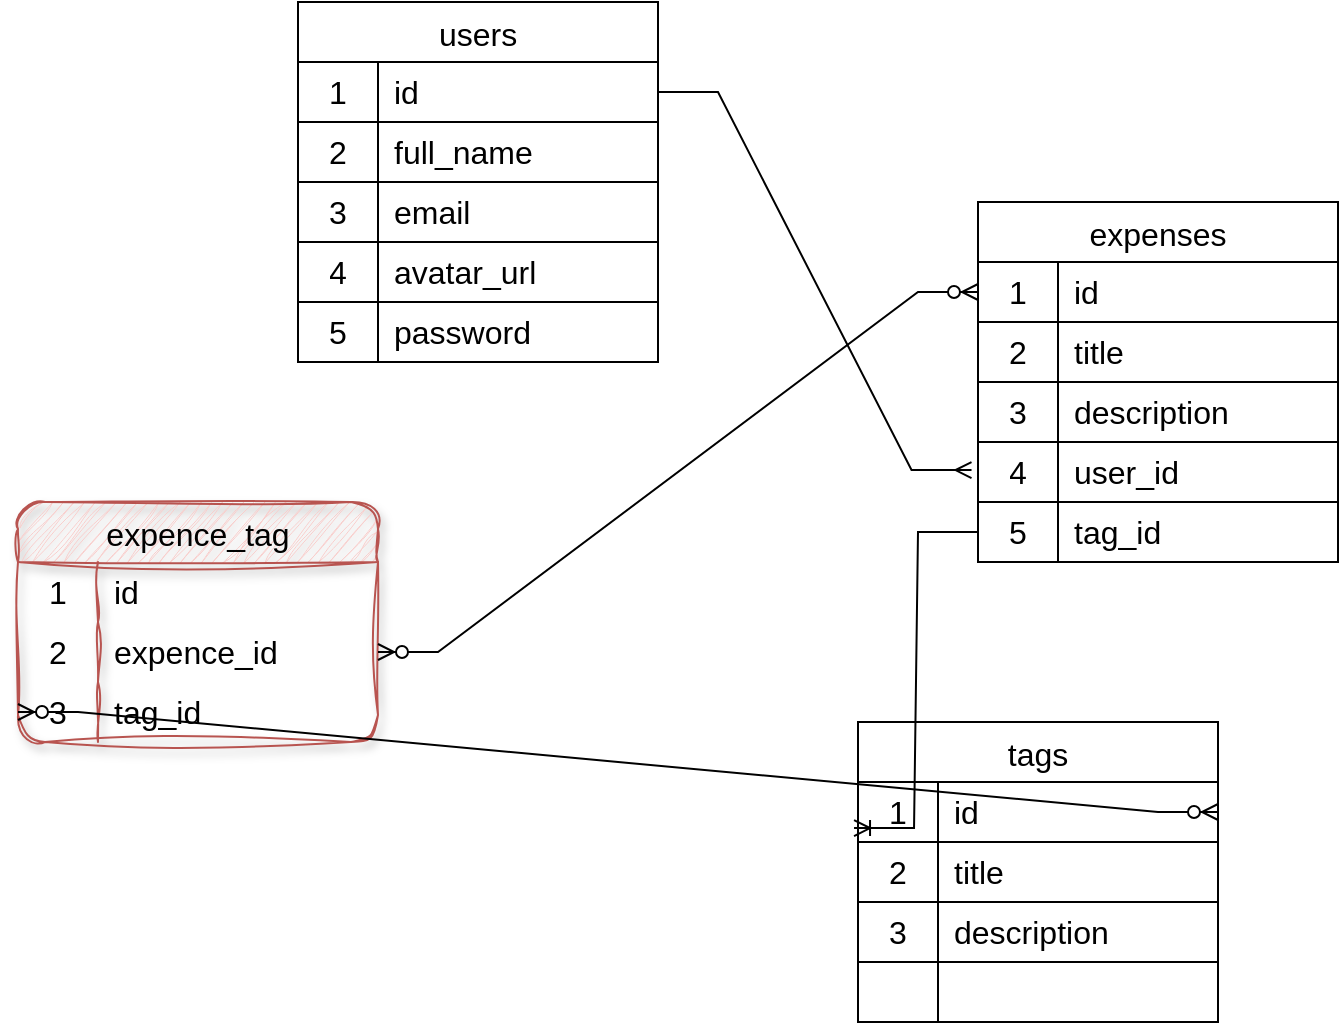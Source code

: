 <mxfile version="24.7.10">
  <diagram name="Страница — 1" id="hWBQ8hO-kv4F2aybysdH">
    <mxGraphModel dx="832" dy="508" grid="1" gridSize="10" guides="1" tooltips="1" connect="1" arrows="1" fold="1" page="1" pageScale="1" pageWidth="827" pageHeight="1169" math="0" shadow="0">
      <root>
        <mxCell id="0" />
        <mxCell id="1" parent="0" />
        <mxCell id="51NfgYZ-qd4-voQ9J5C7-1" value="users" style="shape=table;startSize=30;container=1;collapsible=0;childLayout=tableLayout;fixedRows=0;rowLines=1;fontStyle=0;strokeColor=default;fontSize=16;columnLines=1;resizeLast=0;resizeLastRow=0;swimlaneHead=1;" parent="1" vertex="1">
          <mxGeometry x="280" y="160" width="180" height="180" as="geometry" />
        </mxCell>
        <mxCell id="51NfgYZ-qd4-voQ9J5C7-2" value="" style="shape=tableRow;horizontal=0;startSize=0;swimlaneHead=0;swimlaneBody=0;top=0;left=0;bottom=0;right=0;collapsible=0;dropTarget=0;fillColor=none;points=[[0,0.5],[1,0.5]];portConstraint=eastwest;strokeColor=inherit;fontSize=16;" parent="51NfgYZ-qd4-voQ9J5C7-1" vertex="1">
          <mxGeometry y="30" width="180" height="30" as="geometry" />
        </mxCell>
        <mxCell id="51NfgYZ-qd4-voQ9J5C7-3" value="1" style="shape=partialRectangle;html=1;whiteSpace=wrap;connectable=0;fillColor=none;top=0;left=0;bottom=0;right=0;overflow=hidden;pointerEvents=1;strokeColor=inherit;fontSize=16;" parent="51NfgYZ-qd4-voQ9J5C7-2" vertex="1">
          <mxGeometry width="40" height="30" as="geometry">
            <mxRectangle width="40" height="30" as="alternateBounds" />
          </mxGeometry>
        </mxCell>
        <mxCell id="51NfgYZ-qd4-voQ9J5C7-4" value="id" style="shape=partialRectangle;html=1;whiteSpace=wrap;connectable=0;fillColor=none;top=0;left=0;bottom=0;right=0;align=left;spacingLeft=6;overflow=hidden;strokeColor=inherit;fontSize=16;" parent="51NfgYZ-qd4-voQ9J5C7-2" vertex="1">
          <mxGeometry x="40" width="140" height="30" as="geometry">
            <mxRectangle width="140" height="30" as="alternateBounds" />
          </mxGeometry>
        </mxCell>
        <mxCell id="51NfgYZ-qd4-voQ9J5C7-5" value="" style="shape=tableRow;horizontal=0;startSize=0;swimlaneHead=0;swimlaneBody=0;top=0;left=0;bottom=0;right=0;collapsible=0;dropTarget=0;fillColor=none;points=[[0,0.5],[1,0.5]];portConstraint=eastwest;strokeColor=inherit;fontSize=16;" parent="51NfgYZ-qd4-voQ9J5C7-1" vertex="1">
          <mxGeometry y="60" width="180" height="30" as="geometry" />
        </mxCell>
        <mxCell id="51NfgYZ-qd4-voQ9J5C7-6" value="2" style="shape=partialRectangle;html=1;whiteSpace=wrap;connectable=0;fillColor=none;top=0;left=0;bottom=0;right=0;overflow=hidden;strokeColor=inherit;fontSize=16;" parent="51NfgYZ-qd4-voQ9J5C7-5" vertex="1">
          <mxGeometry width="40" height="30" as="geometry">
            <mxRectangle width="40" height="30" as="alternateBounds" />
          </mxGeometry>
        </mxCell>
        <mxCell id="51NfgYZ-qd4-voQ9J5C7-7" value="full_name" style="shape=partialRectangle;html=1;whiteSpace=wrap;connectable=0;fillColor=none;top=0;left=0;bottom=0;right=0;align=left;spacingLeft=6;overflow=hidden;strokeColor=inherit;fontSize=16;" parent="51NfgYZ-qd4-voQ9J5C7-5" vertex="1">
          <mxGeometry x="40" width="140" height="30" as="geometry">
            <mxRectangle width="140" height="30" as="alternateBounds" />
          </mxGeometry>
        </mxCell>
        <mxCell id="51NfgYZ-qd4-voQ9J5C7-8" value="" style="shape=tableRow;horizontal=0;startSize=0;swimlaneHead=0;swimlaneBody=0;top=0;left=0;bottom=0;right=0;collapsible=0;dropTarget=0;fillColor=none;points=[[0,0.5],[1,0.5]];portConstraint=eastwest;strokeColor=inherit;fontSize=16;" parent="51NfgYZ-qd4-voQ9J5C7-1" vertex="1">
          <mxGeometry y="90" width="180" height="30" as="geometry" />
        </mxCell>
        <mxCell id="51NfgYZ-qd4-voQ9J5C7-9" value="3" style="shape=partialRectangle;html=1;whiteSpace=wrap;connectable=0;fillColor=none;top=0;left=0;bottom=0;right=0;overflow=hidden;strokeColor=inherit;fontSize=16;" parent="51NfgYZ-qd4-voQ9J5C7-8" vertex="1">
          <mxGeometry width="40" height="30" as="geometry">
            <mxRectangle width="40" height="30" as="alternateBounds" />
          </mxGeometry>
        </mxCell>
        <mxCell id="51NfgYZ-qd4-voQ9J5C7-10" value="email" style="shape=partialRectangle;html=1;whiteSpace=wrap;connectable=0;fillColor=none;top=0;left=0;bottom=0;right=0;align=left;spacingLeft=6;overflow=hidden;strokeColor=inherit;fontSize=16;" parent="51NfgYZ-qd4-voQ9J5C7-8" vertex="1">
          <mxGeometry x="40" width="140" height="30" as="geometry">
            <mxRectangle width="140" height="30" as="alternateBounds" />
          </mxGeometry>
        </mxCell>
        <mxCell id="51NfgYZ-qd4-voQ9J5C7-55" value="" style="shape=tableRow;horizontal=0;startSize=0;swimlaneHead=0;swimlaneBody=0;top=0;left=0;bottom=0;right=0;collapsible=0;dropTarget=0;fillColor=none;points=[[0,0.5],[1,0.5]];portConstraint=eastwest;strokeColor=inherit;fontSize=16;" parent="51NfgYZ-qd4-voQ9J5C7-1" vertex="1">
          <mxGeometry y="120" width="180" height="30" as="geometry" />
        </mxCell>
        <mxCell id="51NfgYZ-qd4-voQ9J5C7-56" value="4" style="shape=partialRectangle;html=1;whiteSpace=wrap;connectable=0;fillColor=none;top=0;left=0;bottom=0;right=0;overflow=hidden;strokeColor=inherit;fontSize=16;" parent="51NfgYZ-qd4-voQ9J5C7-55" vertex="1">
          <mxGeometry width="40" height="30" as="geometry">
            <mxRectangle width="40" height="30" as="alternateBounds" />
          </mxGeometry>
        </mxCell>
        <mxCell id="51NfgYZ-qd4-voQ9J5C7-57" value="avatar_url" style="shape=partialRectangle;html=1;whiteSpace=wrap;connectable=0;fillColor=none;top=0;left=0;bottom=0;right=0;align=left;spacingLeft=6;overflow=hidden;strokeColor=inherit;fontSize=16;" parent="51NfgYZ-qd4-voQ9J5C7-55" vertex="1">
          <mxGeometry x="40" width="140" height="30" as="geometry">
            <mxRectangle width="140" height="30" as="alternateBounds" />
          </mxGeometry>
        </mxCell>
        <mxCell id="CVPqR7CQVFGad6L4QKtn-14" value="" style="shape=tableRow;horizontal=0;startSize=0;swimlaneHead=0;swimlaneBody=0;top=0;left=0;bottom=0;right=0;collapsible=0;dropTarget=0;fillColor=none;points=[[0,0.5],[1,0.5]];portConstraint=eastwest;strokeColor=inherit;fontSize=16;" parent="51NfgYZ-qd4-voQ9J5C7-1" vertex="1">
          <mxGeometry y="150" width="180" height="30" as="geometry" />
        </mxCell>
        <mxCell id="CVPqR7CQVFGad6L4QKtn-15" value="5" style="shape=partialRectangle;html=1;whiteSpace=wrap;connectable=0;fillColor=none;top=0;left=0;bottom=0;right=0;overflow=hidden;strokeColor=inherit;fontSize=16;" parent="CVPqR7CQVFGad6L4QKtn-14" vertex="1">
          <mxGeometry width="40" height="30" as="geometry">
            <mxRectangle width="40" height="30" as="alternateBounds" />
          </mxGeometry>
        </mxCell>
        <mxCell id="CVPqR7CQVFGad6L4QKtn-16" value="password" style="shape=partialRectangle;html=1;whiteSpace=wrap;connectable=0;fillColor=none;top=0;left=0;bottom=0;right=0;align=left;spacingLeft=6;overflow=hidden;strokeColor=inherit;fontSize=16;" parent="CVPqR7CQVFGad6L4QKtn-14" vertex="1">
          <mxGeometry x="40" width="140" height="30" as="geometry">
            <mxRectangle width="140" height="30" as="alternateBounds" />
          </mxGeometry>
        </mxCell>
        <mxCell id="51NfgYZ-qd4-voQ9J5C7-58" value="expenses" style="shape=table;startSize=30;container=1;collapsible=0;childLayout=tableLayout;fixedRows=0;rowLines=1;fontStyle=0;strokeColor=default;fontSize=16;columnLines=1;resizeLast=0;resizeLastRow=0;swimlaneHead=1;" parent="1" vertex="1">
          <mxGeometry x="620" y="260" width="180" height="180" as="geometry" />
        </mxCell>
        <mxCell id="51NfgYZ-qd4-voQ9J5C7-59" value="" style="shape=tableRow;horizontal=0;startSize=0;swimlaneHead=0;swimlaneBody=0;top=0;left=0;bottom=0;right=0;collapsible=0;dropTarget=0;fillColor=none;points=[[0,0.5],[1,0.5]];portConstraint=eastwest;strokeColor=inherit;fontSize=16;" parent="51NfgYZ-qd4-voQ9J5C7-58" vertex="1">
          <mxGeometry y="30" width="180" height="30" as="geometry" />
        </mxCell>
        <mxCell id="51NfgYZ-qd4-voQ9J5C7-60" value="1" style="shape=partialRectangle;html=1;whiteSpace=wrap;connectable=0;fillColor=none;top=0;left=0;bottom=0;right=0;overflow=hidden;pointerEvents=1;strokeColor=inherit;fontSize=16;" parent="51NfgYZ-qd4-voQ9J5C7-59" vertex="1">
          <mxGeometry width="40" height="30" as="geometry">
            <mxRectangle width="40" height="30" as="alternateBounds" />
          </mxGeometry>
        </mxCell>
        <mxCell id="51NfgYZ-qd4-voQ9J5C7-61" value="id" style="shape=partialRectangle;html=1;whiteSpace=wrap;connectable=0;fillColor=none;top=0;left=0;bottom=0;right=0;align=left;spacingLeft=6;overflow=hidden;strokeColor=inherit;fontSize=16;" parent="51NfgYZ-qd4-voQ9J5C7-59" vertex="1">
          <mxGeometry x="40" width="140" height="30" as="geometry">
            <mxRectangle width="140" height="30" as="alternateBounds" />
          </mxGeometry>
        </mxCell>
        <mxCell id="51NfgYZ-qd4-voQ9J5C7-62" value="" style="shape=tableRow;horizontal=0;startSize=0;swimlaneHead=0;swimlaneBody=0;top=0;left=0;bottom=0;right=0;collapsible=0;dropTarget=0;fillColor=none;points=[[0,0.5],[1,0.5]];portConstraint=eastwest;strokeColor=inherit;fontSize=16;" parent="51NfgYZ-qd4-voQ9J5C7-58" vertex="1">
          <mxGeometry y="60" width="180" height="30" as="geometry" />
        </mxCell>
        <mxCell id="51NfgYZ-qd4-voQ9J5C7-63" value="2" style="shape=partialRectangle;html=1;whiteSpace=wrap;connectable=0;fillColor=none;top=0;left=0;bottom=0;right=0;overflow=hidden;strokeColor=inherit;fontSize=16;" parent="51NfgYZ-qd4-voQ9J5C7-62" vertex="1">
          <mxGeometry width="40" height="30" as="geometry">
            <mxRectangle width="40" height="30" as="alternateBounds" />
          </mxGeometry>
        </mxCell>
        <mxCell id="51NfgYZ-qd4-voQ9J5C7-64" value="title" style="shape=partialRectangle;html=1;whiteSpace=wrap;connectable=0;fillColor=none;top=0;left=0;bottom=0;right=0;align=left;spacingLeft=6;overflow=hidden;strokeColor=inherit;fontSize=16;" parent="51NfgYZ-qd4-voQ9J5C7-62" vertex="1">
          <mxGeometry x="40" width="140" height="30" as="geometry">
            <mxRectangle width="140" height="30" as="alternateBounds" />
          </mxGeometry>
        </mxCell>
        <mxCell id="51NfgYZ-qd4-voQ9J5C7-65" value="" style="shape=tableRow;horizontal=0;startSize=0;swimlaneHead=0;swimlaneBody=0;top=0;left=0;bottom=0;right=0;collapsible=0;dropTarget=0;fillColor=none;points=[[0,0.5],[1,0.5]];portConstraint=eastwest;strokeColor=inherit;fontSize=16;" parent="51NfgYZ-qd4-voQ9J5C7-58" vertex="1">
          <mxGeometry y="90" width="180" height="30" as="geometry" />
        </mxCell>
        <mxCell id="51NfgYZ-qd4-voQ9J5C7-66" value="3" style="shape=partialRectangle;html=1;whiteSpace=wrap;connectable=0;fillColor=none;top=0;left=0;bottom=0;right=0;overflow=hidden;strokeColor=inherit;fontSize=16;" parent="51NfgYZ-qd4-voQ9J5C7-65" vertex="1">
          <mxGeometry width="40" height="30" as="geometry">
            <mxRectangle width="40" height="30" as="alternateBounds" />
          </mxGeometry>
        </mxCell>
        <mxCell id="51NfgYZ-qd4-voQ9J5C7-67" value="description" style="shape=partialRectangle;html=1;whiteSpace=wrap;connectable=0;fillColor=none;top=0;left=0;bottom=0;right=0;align=left;spacingLeft=6;overflow=hidden;strokeColor=inherit;fontSize=16;" parent="51NfgYZ-qd4-voQ9J5C7-65" vertex="1">
          <mxGeometry x="40" width="140" height="30" as="geometry">
            <mxRectangle width="140" height="30" as="alternateBounds" />
          </mxGeometry>
        </mxCell>
        <mxCell id="51NfgYZ-qd4-voQ9J5C7-68" value="" style="shape=tableRow;horizontal=0;startSize=0;swimlaneHead=0;swimlaneBody=0;top=0;left=0;bottom=0;right=0;collapsible=0;dropTarget=0;fillColor=none;points=[[0,0.5],[1,0.5]];portConstraint=eastwest;strokeColor=inherit;fontSize=16;" parent="51NfgYZ-qd4-voQ9J5C7-58" vertex="1">
          <mxGeometry y="120" width="180" height="30" as="geometry" />
        </mxCell>
        <mxCell id="51NfgYZ-qd4-voQ9J5C7-69" value="4" style="shape=partialRectangle;html=1;whiteSpace=wrap;connectable=0;fillColor=none;top=0;left=0;bottom=0;right=0;overflow=hidden;strokeColor=inherit;fontSize=16;" parent="51NfgYZ-qd4-voQ9J5C7-68" vertex="1">
          <mxGeometry width="40" height="30" as="geometry">
            <mxRectangle width="40" height="30" as="alternateBounds" />
          </mxGeometry>
        </mxCell>
        <mxCell id="51NfgYZ-qd4-voQ9J5C7-70" value="user_id" style="shape=partialRectangle;html=1;whiteSpace=wrap;connectable=0;fillColor=none;top=0;left=0;bottom=0;right=0;align=left;spacingLeft=6;overflow=hidden;strokeColor=inherit;fontSize=16;" parent="51NfgYZ-qd4-voQ9J5C7-68" vertex="1">
          <mxGeometry x="40" width="140" height="30" as="geometry">
            <mxRectangle width="140" height="30" as="alternateBounds" />
          </mxGeometry>
        </mxCell>
        <mxCell id="RjslPPMc2GsrOrMLhdRQ-1" value="" style="shape=tableRow;horizontal=0;startSize=0;swimlaneHead=0;swimlaneBody=0;top=0;left=0;bottom=0;right=0;collapsible=0;dropTarget=0;fillColor=none;points=[[0,0.5],[1,0.5]];portConstraint=eastwest;strokeColor=inherit;fontSize=16;" vertex="1" parent="51NfgYZ-qd4-voQ9J5C7-58">
          <mxGeometry y="150" width="180" height="30" as="geometry" />
        </mxCell>
        <mxCell id="RjslPPMc2GsrOrMLhdRQ-2" value="5" style="shape=partialRectangle;html=1;whiteSpace=wrap;connectable=0;fillColor=none;top=0;left=0;bottom=0;right=0;overflow=hidden;strokeColor=inherit;fontSize=16;" vertex="1" parent="RjslPPMc2GsrOrMLhdRQ-1">
          <mxGeometry width="40" height="30" as="geometry">
            <mxRectangle width="40" height="30" as="alternateBounds" />
          </mxGeometry>
        </mxCell>
        <mxCell id="RjslPPMc2GsrOrMLhdRQ-3" value="tag_id" style="shape=partialRectangle;html=1;whiteSpace=wrap;connectable=0;fillColor=none;top=0;left=0;bottom=0;right=0;align=left;spacingLeft=6;overflow=hidden;strokeColor=inherit;fontSize=16;" vertex="1" parent="RjslPPMc2GsrOrMLhdRQ-1">
          <mxGeometry x="40" width="140" height="30" as="geometry">
            <mxRectangle width="140" height="30" as="alternateBounds" />
          </mxGeometry>
        </mxCell>
        <mxCell id="51NfgYZ-qd4-voQ9J5C7-72" value="tags" style="shape=table;startSize=30;container=1;collapsible=0;childLayout=tableLayout;fixedRows=0;rowLines=1;fontStyle=0;strokeColor=default;fontSize=16;columnLines=1;resizeLast=0;resizeLastRow=0;swimlaneHead=1;" parent="1" vertex="1">
          <mxGeometry x="560" y="520" width="180" height="150" as="geometry" />
        </mxCell>
        <mxCell id="51NfgYZ-qd4-voQ9J5C7-73" value="" style="shape=tableRow;horizontal=0;startSize=0;swimlaneHead=0;swimlaneBody=0;top=0;left=0;bottom=0;right=0;collapsible=0;dropTarget=0;fillColor=none;points=[[0,0.5],[1,0.5]];portConstraint=eastwest;strokeColor=inherit;fontSize=16;" parent="51NfgYZ-qd4-voQ9J5C7-72" vertex="1">
          <mxGeometry y="30" width="180" height="30" as="geometry" />
        </mxCell>
        <mxCell id="51NfgYZ-qd4-voQ9J5C7-74" value="1" style="shape=partialRectangle;html=1;whiteSpace=wrap;connectable=0;fillColor=none;top=0;left=0;bottom=0;right=0;overflow=hidden;pointerEvents=1;strokeColor=inherit;fontSize=16;" parent="51NfgYZ-qd4-voQ9J5C7-73" vertex="1">
          <mxGeometry width="40" height="30" as="geometry">
            <mxRectangle width="40" height="30" as="alternateBounds" />
          </mxGeometry>
        </mxCell>
        <mxCell id="51NfgYZ-qd4-voQ9J5C7-75" value="id" style="shape=partialRectangle;html=1;whiteSpace=wrap;connectable=0;fillColor=none;top=0;left=0;bottom=0;right=0;align=left;spacingLeft=6;overflow=hidden;strokeColor=inherit;fontSize=16;" parent="51NfgYZ-qd4-voQ9J5C7-73" vertex="1">
          <mxGeometry x="40" width="140" height="30" as="geometry">
            <mxRectangle width="140" height="30" as="alternateBounds" />
          </mxGeometry>
        </mxCell>
        <mxCell id="51NfgYZ-qd4-voQ9J5C7-76" value="" style="shape=tableRow;horizontal=0;startSize=0;swimlaneHead=0;swimlaneBody=0;top=0;left=0;bottom=0;right=0;collapsible=0;dropTarget=0;fillColor=none;points=[[0,0.5],[1,0.5]];portConstraint=eastwest;strokeColor=inherit;fontSize=16;" parent="51NfgYZ-qd4-voQ9J5C7-72" vertex="1">
          <mxGeometry y="60" width="180" height="30" as="geometry" />
        </mxCell>
        <mxCell id="51NfgYZ-qd4-voQ9J5C7-77" value="2" style="shape=partialRectangle;html=1;whiteSpace=wrap;connectable=0;fillColor=none;top=0;left=0;bottom=0;right=0;overflow=hidden;strokeColor=inherit;fontSize=16;" parent="51NfgYZ-qd4-voQ9J5C7-76" vertex="1">
          <mxGeometry width="40" height="30" as="geometry">
            <mxRectangle width="40" height="30" as="alternateBounds" />
          </mxGeometry>
        </mxCell>
        <mxCell id="51NfgYZ-qd4-voQ9J5C7-78" value="title" style="shape=partialRectangle;html=1;whiteSpace=wrap;connectable=0;fillColor=none;top=0;left=0;bottom=0;right=0;align=left;spacingLeft=6;overflow=hidden;strokeColor=inherit;fontSize=16;" parent="51NfgYZ-qd4-voQ9J5C7-76" vertex="1">
          <mxGeometry x="40" width="140" height="30" as="geometry">
            <mxRectangle width="140" height="30" as="alternateBounds" />
          </mxGeometry>
        </mxCell>
        <mxCell id="51NfgYZ-qd4-voQ9J5C7-79" value="" style="shape=tableRow;horizontal=0;startSize=0;swimlaneHead=0;swimlaneBody=0;top=0;left=0;bottom=0;right=0;collapsible=0;dropTarget=0;fillColor=none;points=[[0,0.5],[1,0.5]];portConstraint=eastwest;strokeColor=inherit;fontSize=16;" parent="51NfgYZ-qd4-voQ9J5C7-72" vertex="1">
          <mxGeometry y="90" width="180" height="30" as="geometry" />
        </mxCell>
        <mxCell id="51NfgYZ-qd4-voQ9J5C7-80" value="3" style="shape=partialRectangle;html=1;whiteSpace=wrap;connectable=0;fillColor=none;top=0;left=0;bottom=0;right=0;overflow=hidden;strokeColor=inherit;fontSize=16;" parent="51NfgYZ-qd4-voQ9J5C7-79" vertex="1">
          <mxGeometry width="40" height="30" as="geometry">
            <mxRectangle width="40" height="30" as="alternateBounds" />
          </mxGeometry>
        </mxCell>
        <mxCell id="51NfgYZ-qd4-voQ9J5C7-81" value="description" style="shape=partialRectangle;html=1;whiteSpace=wrap;connectable=0;fillColor=none;top=0;left=0;bottom=0;right=0;align=left;spacingLeft=6;overflow=hidden;strokeColor=inherit;fontSize=16;" parent="51NfgYZ-qd4-voQ9J5C7-79" vertex="1">
          <mxGeometry x="40" width="140" height="30" as="geometry">
            <mxRectangle width="140" height="30" as="alternateBounds" />
          </mxGeometry>
        </mxCell>
        <mxCell id="51NfgYZ-qd4-voQ9J5C7-82" value="" style="shape=tableRow;horizontal=0;startSize=0;swimlaneHead=0;swimlaneBody=0;top=0;left=0;bottom=0;right=0;collapsible=0;dropTarget=0;fillColor=none;points=[[0,0.5],[1,0.5]];portConstraint=eastwest;strokeColor=inherit;fontSize=16;" parent="51NfgYZ-qd4-voQ9J5C7-72" vertex="1">
          <mxGeometry y="120" width="180" height="30" as="geometry" />
        </mxCell>
        <mxCell id="51NfgYZ-qd4-voQ9J5C7-83" value="" style="shape=partialRectangle;html=1;whiteSpace=wrap;connectable=0;fillColor=none;top=0;left=0;bottom=0;right=0;overflow=hidden;strokeColor=inherit;fontSize=16;" parent="51NfgYZ-qd4-voQ9J5C7-82" vertex="1">
          <mxGeometry width="40" height="30" as="geometry">
            <mxRectangle width="40" height="30" as="alternateBounds" />
          </mxGeometry>
        </mxCell>
        <mxCell id="51NfgYZ-qd4-voQ9J5C7-84" value="" style="shape=partialRectangle;html=1;whiteSpace=wrap;connectable=0;fillColor=none;top=0;left=0;bottom=0;right=0;align=left;spacingLeft=6;overflow=hidden;strokeColor=inherit;fontSize=16;" parent="51NfgYZ-qd4-voQ9J5C7-82" vertex="1">
          <mxGeometry x="40" width="140" height="30" as="geometry">
            <mxRectangle width="140" height="30" as="alternateBounds" />
          </mxGeometry>
        </mxCell>
        <mxCell id="51NfgYZ-qd4-voQ9J5C7-71" value="" style="edgeStyle=entityRelationEdgeStyle;fontSize=12;html=1;endArrow=ERmany;rounded=0;exitX=1;exitY=0.5;exitDx=0;exitDy=0;entryX=-0.018;entryY=0.467;entryDx=0;entryDy=0;entryPerimeter=0;" parent="1" source="51NfgYZ-qd4-voQ9J5C7-2" target="51NfgYZ-qd4-voQ9J5C7-68" edge="1">
          <mxGeometry width="100" height="100" relative="1" as="geometry">
            <mxPoint x="510" y="320" as="sourcePoint" />
            <mxPoint x="610" y="220" as="targetPoint" />
          </mxGeometry>
        </mxCell>
        <mxCell id="51NfgYZ-qd4-voQ9J5C7-88" value="expence_tag" style="shape=table;startSize=30;container=1;collapsible=0;childLayout=tableLayout;fixedRows=1;rowLines=0;fontStyle=0;strokeColor=#b85450;fontSize=16;fillColor=#f8cecc;shadow=1;sketch=1;curveFitting=1;jiggle=2;rounded=1;" parent="1" vertex="1">
          <mxGeometry x="140" y="410" width="180" height="120" as="geometry" />
        </mxCell>
        <mxCell id="51NfgYZ-qd4-voQ9J5C7-89" value="" style="shape=tableRow;horizontal=0;startSize=0;swimlaneHead=0;swimlaneBody=0;top=0;left=0;bottom=0;right=0;collapsible=0;dropTarget=0;fillColor=none;points=[[0,0.5],[1,0.5]];portConstraint=eastwest;strokeColor=inherit;fontSize=16;" parent="51NfgYZ-qd4-voQ9J5C7-88" vertex="1">
          <mxGeometry y="30" width="180" height="30" as="geometry" />
        </mxCell>
        <mxCell id="51NfgYZ-qd4-voQ9J5C7-90" value="1" style="shape=partialRectangle;html=1;whiteSpace=wrap;connectable=0;fillColor=none;top=0;left=0;bottom=0;right=0;overflow=hidden;pointerEvents=1;strokeColor=inherit;fontSize=16;" parent="51NfgYZ-qd4-voQ9J5C7-89" vertex="1">
          <mxGeometry width="40" height="30" as="geometry">
            <mxRectangle width="40" height="30" as="alternateBounds" />
          </mxGeometry>
        </mxCell>
        <mxCell id="51NfgYZ-qd4-voQ9J5C7-91" value="id" style="shape=partialRectangle;html=1;whiteSpace=wrap;connectable=0;fillColor=none;top=0;left=0;bottom=0;right=0;align=left;spacingLeft=6;overflow=hidden;strokeColor=inherit;fontSize=16;" parent="51NfgYZ-qd4-voQ9J5C7-89" vertex="1">
          <mxGeometry x="40" width="140" height="30" as="geometry">
            <mxRectangle width="140" height="30" as="alternateBounds" />
          </mxGeometry>
        </mxCell>
        <mxCell id="51NfgYZ-qd4-voQ9J5C7-92" value="" style="shape=tableRow;horizontal=0;startSize=0;swimlaneHead=0;swimlaneBody=0;top=0;left=0;bottom=0;right=0;collapsible=0;dropTarget=0;fillColor=none;points=[[0,0.5],[1,0.5]];portConstraint=eastwest;strokeColor=inherit;fontSize=16;" parent="51NfgYZ-qd4-voQ9J5C7-88" vertex="1">
          <mxGeometry y="60" width="180" height="30" as="geometry" />
        </mxCell>
        <mxCell id="51NfgYZ-qd4-voQ9J5C7-93" value="2" style="shape=partialRectangle;html=1;whiteSpace=wrap;connectable=0;fillColor=none;top=0;left=0;bottom=0;right=0;overflow=hidden;strokeColor=inherit;fontSize=16;" parent="51NfgYZ-qd4-voQ9J5C7-92" vertex="1">
          <mxGeometry width="40" height="30" as="geometry">
            <mxRectangle width="40" height="30" as="alternateBounds" />
          </mxGeometry>
        </mxCell>
        <mxCell id="51NfgYZ-qd4-voQ9J5C7-94" value="expence_id" style="shape=partialRectangle;html=1;whiteSpace=wrap;connectable=0;fillColor=none;top=0;left=0;bottom=0;right=0;align=left;spacingLeft=6;overflow=hidden;strokeColor=inherit;fontSize=16;" parent="51NfgYZ-qd4-voQ9J5C7-92" vertex="1">
          <mxGeometry x="40" width="140" height="30" as="geometry">
            <mxRectangle width="140" height="30" as="alternateBounds" />
          </mxGeometry>
        </mxCell>
        <mxCell id="51NfgYZ-qd4-voQ9J5C7-95" value="" style="shape=tableRow;horizontal=0;startSize=0;swimlaneHead=0;swimlaneBody=0;top=0;left=0;bottom=0;right=0;collapsible=0;dropTarget=0;fillColor=none;points=[[0,0.5],[1,0.5]];portConstraint=eastwest;strokeColor=inherit;fontSize=16;" parent="51NfgYZ-qd4-voQ9J5C7-88" vertex="1">
          <mxGeometry y="90" width="180" height="30" as="geometry" />
        </mxCell>
        <mxCell id="51NfgYZ-qd4-voQ9J5C7-96" value="3" style="shape=partialRectangle;html=1;whiteSpace=wrap;connectable=0;fillColor=none;top=0;left=0;bottom=0;right=0;overflow=hidden;strokeColor=inherit;fontSize=16;" parent="51NfgYZ-qd4-voQ9J5C7-95" vertex="1">
          <mxGeometry width="40" height="30" as="geometry">
            <mxRectangle width="40" height="30" as="alternateBounds" />
          </mxGeometry>
        </mxCell>
        <mxCell id="51NfgYZ-qd4-voQ9J5C7-97" value="tag_id" style="shape=partialRectangle;html=1;whiteSpace=wrap;connectable=0;fillColor=none;top=0;left=0;bottom=0;right=0;align=left;spacingLeft=6;overflow=hidden;strokeColor=inherit;fontSize=16;" parent="51NfgYZ-qd4-voQ9J5C7-95" vertex="1">
          <mxGeometry x="40" width="140" height="30" as="geometry">
            <mxRectangle width="140" height="30" as="alternateBounds" />
          </mxGeometry>
        </mxCell>
        <mxCell id="51NfgYZ-qd4-voQ9J5C7-98" value="" style="edgeStyle=entityRelationEdgeStyle;fontSize=12;html=1;endArrow=ERzeroToMany;endFill=1;startArrow=ERzeroToMany;rounded=0;exitX=1;exitY=0.5;exitDx=0;exitDy=0;entryX=0;entryY=0.5;entryDx=0;entryDy=0;" parent="1" source="51NfgYZ-qd4-voQ9J5C7-92" target="51NfgYZ-qd4-voQ9J5C7-59" edge="1">
          <mxGeometry width="100" height="100" relative="1" as="geometry">
            <mxPoint x="330" y="490" as="sourcePoint" />
            <mxPoint x="430" y="390" as="targetPoint" />
          </mxGeometry>
        </mxCell>
        <mxCell id="51NfgYZ-qd4-voQ9J5C7-99" value="" style="edgeStyle=entityRelationEdgeStyle;fontSize=12;html=1;endArrow=ERzeroToMany;endFill=1;startArrow=ERzeroToMany;rounded=0;entryX=0;entryY=0.5;entryDx=0;entryDy=0;exitX=1;exitY=0.5;exitDx=0;exitDy=0;" parent="1" source="51NfgYZ-qd4-voQ9J5C7-73" target="51NfgYZ-qd4-voQ9J5C7-95" edge="1">
          <mxGeometry width="100" height="100" relative="1" as="geometry">
            <mxPoint x="250.0" y="470" as="sourcePoint" />
            <mxPoint x="330.0" y="510" as="targetPoint" />
          </mxGeometry>
        </mxCell>
        <mxCell id="RjslPPMc2GsrOrMLhdRQ-4" value="" style="edgeStyle=entityRelationEdgeStyle;fontSize=12;html=1;endArrow=ERoneToMany;rounded=0;exitX=0;exitY=0.5;exitDx=0;exitDy=0;entryX=-0.011;entryY=0.767;entryDx=0;entryDy=0;entryPerimeter=0;" edge="1" parent="1" source="RjslPPMc2GsrOrMLhdRQ-1" target="51NfgYZ-qd4-voQ9J5C7-73">
          <mxGeometry width="100" height="100" relative="1" as="geometry">
            <mxPoint x="540" y="470" as="sourcePoint" />
            <mxPoint x="170" y="495" as="targetPoint" />
          </mxGeometry>
        </mxCell>
      </root>
    </mxGraphModel>
  </diagram>
</mxfile>
